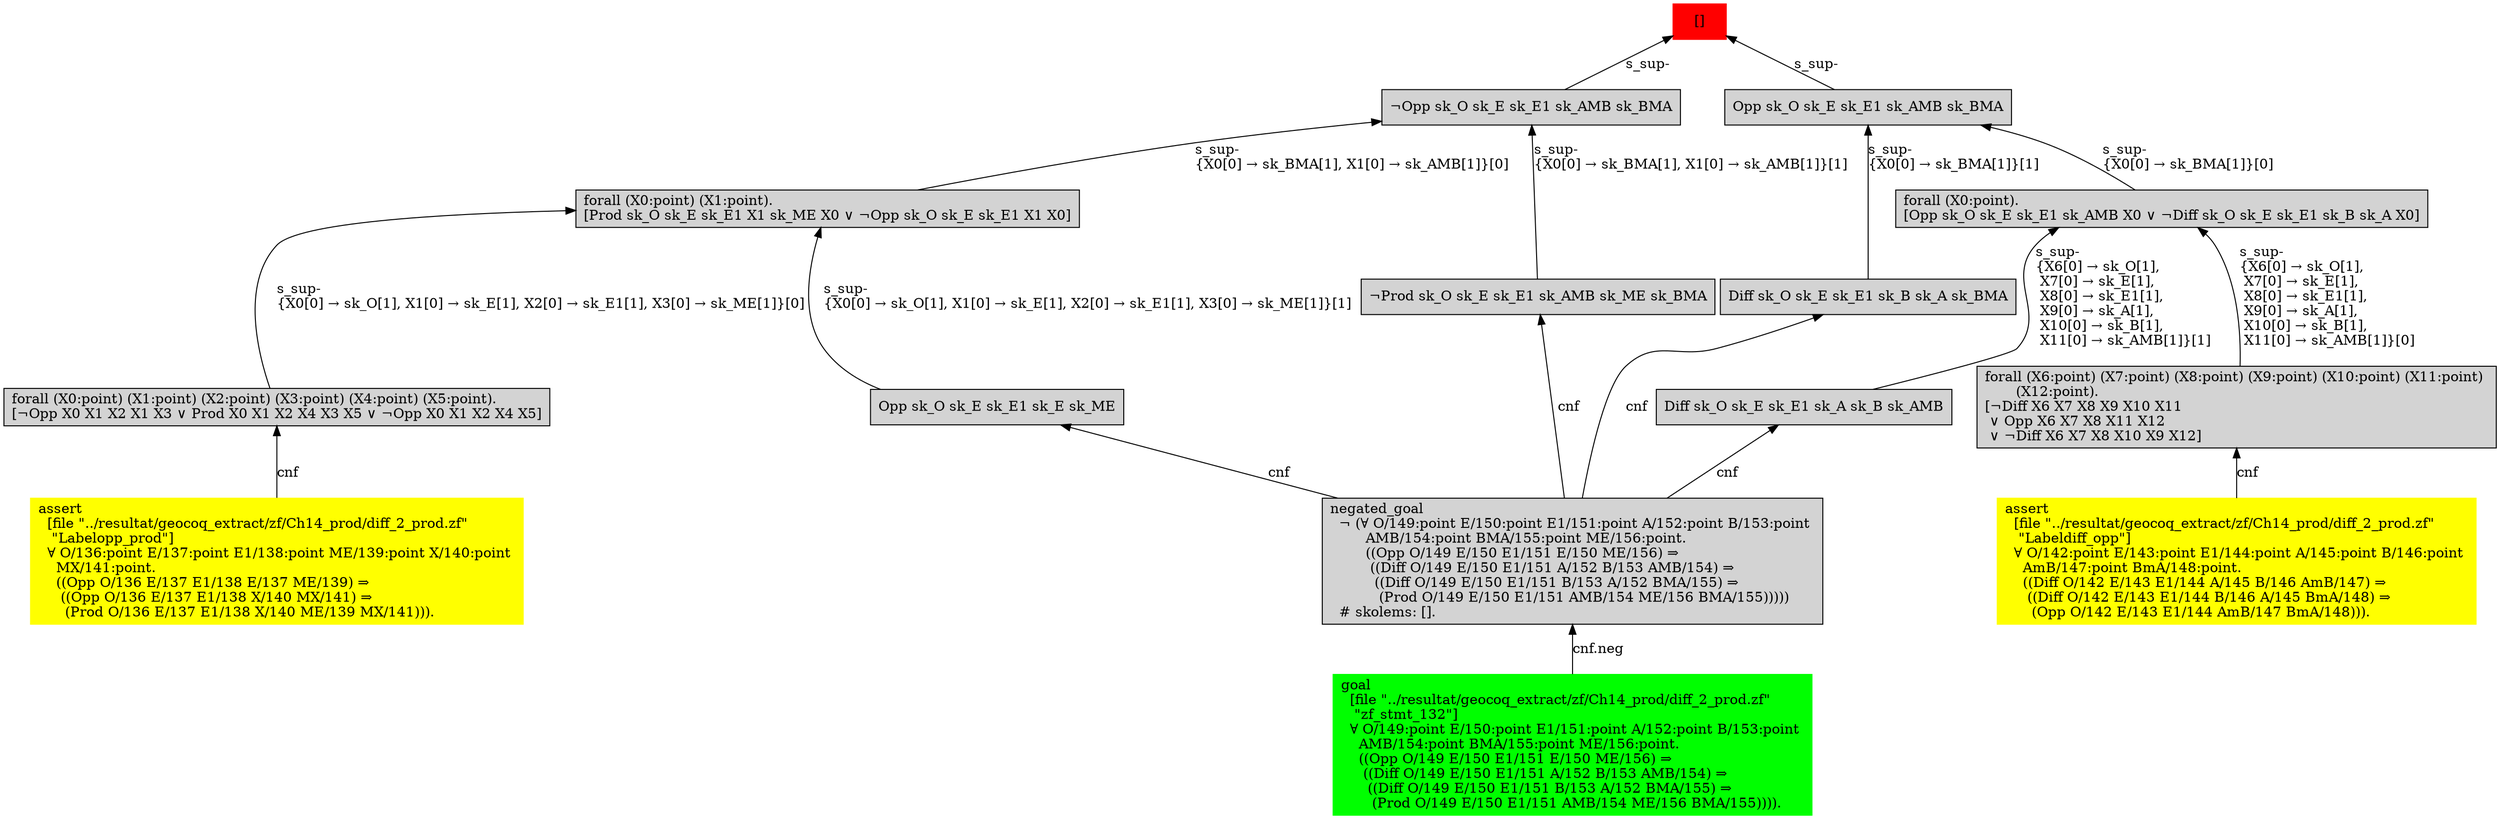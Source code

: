 digraph "unsat_graph" {
  vertex_0 [color=red, label="[]", shape=box, style=filled];
  vertex_0 -> vertex_1 [label="s_sup-\l", dir="back"];
  vertex_1 [shape=box, label="¬Opp sk_O sk_E sk_E1 sk_AMB sk_BMA\l", style=filled];
  vertex_1 -> vertex_2 [label="s_sup-\l\{X0[0] → sk_BMA[1], X1[0] → sk_AMB[1]\}[1]\l", dir="back"];
  vertex_2 [shape=box, label="¬Prod sk_O sk_E sk_E1 sk_AMB sk_ME sk_BMA\l", style=filled];
  vertex_2 -> vertex_3 [label="cnf", dir="back"];
  vertex_3 [shape=box, label="negated_goal\l  ¬ (∀ O/149:point E/150:point E1/151:point A/152:point B/153:point \l        AMB/154:point BMA/155:point ME/156:point.\l        ((Opp O/149 E/150 E1/151 E/150 ME/156) ⇒\l         ((Diff O/149 E/150 E1/151 A/152 B/153 AMB/154) ⇒\l          ((Diff O/149 E/150 E1/151 B/153 A/152 BMA/155) ⇒\l           (Prod O/149 E/150 E1/151 AMB/154 ME/156 BMA/155)))))\l  # skolems: [].\l", style=filled];
  vertex_3 -> vertex_4 [label="cnf.neg", dir="back"];
  vertex_4 [color=green, shape=box, label="goal\l  [file \"../resultat/geocoq_extract/zf/Ch14_prod/diff_2_prod.zf\" \l   \"zf_stmt_132\"]\l  ∀ O/149:point E/150:point E1/151:point A/152:point B/153:point \l    AMB/154:point BMA/155:point ME/156:point.\l    ((Opp O/149 E/150 E1/151 E/150 ME/156) ⇒\l     ((Diff O/149 E/150 E1/151 A/152 B/153 AMB/154) ⇒\l      ((Diff O/149 E/150 E1/151 B/153 A/152 BMA/155) ⇒\l       (Prod O/149 E/150 E1/151 AMB/154 ME/156 BMA/155)))).\l", style=filled];
  vertex_1 -> vertex_5 [label="s_sup-\l\{X0[0] → sk_BMA[1], X1[0] → sk_AMB[1]\}[0]\l", dir="back"];
  vertex_5 [shape=box, label="forall (X0:point) (X1:point).\l[Prod sk_O sk_E sk_E1 X1 sk_ME X0 ∨ ¬Opp sk_O sk_E sk_E1 X1 X0]\l", style=filled];
  vertex_5 -> vertex_6 [label="s_sup-\l\{X0[0] → sk_O[1], X1[0] → sk_E[1], X2[0] → sk_E1[1], X3[0] → sk_ME[1]\}[0]\l", dir="back"];
  vertex_6 [shape=box, label="forall (X0:point) (X1:point) (X2:point) (X3:point) (X4:point) (X5:point).\l[¬Opp X0 X1 X2 X1 X3 ∨ Prod X0 X1 X2 X4 X3 X5 ∨ ¬Opp X0 X1 X2 X4 X5]\l", style=filled];
  vertex_6 -> vertex_7 [label="cnf", dir="back"];
  vertex_7 [color=yellow, shape=box, label="assert\l  [file \"../resultat/geocoq_extract/zf/Ch14_prod/diff_2_prod.zf\" \l   \"Labelopp_prod\"]\l  ∀ O/136:point E/137:point E1/138:point ME/139:point X/140:point \l    MX/141:point.\l    ((Opp O/136 E/137 E1/138 E/137 ME/139) ⇒\l     ((Opp O/136 E/137 E1/138 X/140 MX/141) ⇒\l      (Prod O/136 E/137 E1/138 X/140 ME/139 MX/141))).\l", style=filled];
  vertex_5 -> vertex_8 [label="s_sup-\l\{X0[0] → sk_O[1], X1[0] → sk_E[1], X2[0] → sk_E1[1], X3[0] → sk_ME[1]\}[1]\l", dir="back"];
  vertex_8 [shape=box, label="Opp sk_O sk_E sk_E1 sk_E sk_ME\l", style=filled];
  vertex_8 -> vertex_3 [label="cnf", dir="back"];
  vertex_0 -> vertex_9 [label="s_sup-\l", dir="back"];
  vertex_9 [shape=box, label="Opp sk_O sk_E sk_E1 sk_AMB sk_BMA\l", style=filled];
  vertex_9 -> vertex_10 [label="s_sup-\l\{X0[0] → sk_BMA[1]\}[0]\l", dir="back"];
  vertex_10 [shape=box, label="forall (X0:point).\l[Opp sk_O sk_E sk_E1 sk_AMB X0 ∨ ¬Diff sk_O sk_E sk_E1 sk_B sk_A X0]\l", style=filled];
  vertex_10 -> vertex_11 [label="s_sup-\l\{X6[0] → sk_O[1], \l X7[0] → sk_E[1], \l X8[0] → sk_E1[1], \l X9[0] → sk_A[1], \l X10[0] → sk_B[1], \l X11[0] → sk_AMB[1]\}[0]\l", dir="back"];
  vertex_11 [shape=box, label="forall (X6:point) (X7:point) (X8:point) (X9:point) (X10:point) (X11:point) \l       (X12:point).\l[¬Diff X6 X7 X8 X9 X10 X11\l ∨ Opp X6 X7 X8 X11 X12\l ∨ ¬Diff X6 X7 X8 X10 X9 X12]\l", style=filled];
  vertex_11 -> vertex_12 [label="cnf", dir="back"];
  vertex_12 [color=yellow, shape=box, label="assert\l  [file \"../resultat/geocoq_extract/zf/Ch14_prod/diff_2_prod.zf\" \l   \"Labeldiff_opp\"]\l  ∀ O/142:point E/143:point E1/144:point A/145:point B/146:point \l    AmB/147:point BmA/148:point.\l    ((Diff O/142 E/143 E1/144 A/145 B/146 AmB/147) ⇒\l     ((Diff O/142 E/143 E1/144 B/146 A/145 BmA/148) ⇒\l      (Opp O/142 E/143 E1/144 AmB/147 BmA/148))).\l", style=filled];
  vertex_10 -> vertex_13 [label="s_sup-\l\{X6[0] → sk_O[1], \l X7[0] → sk_E[1], \l X8[0] → sk_E1[1], \l X9[0] → sk_A[1], \l X10[0] → sk_B[1], \l X11[0] → sk_AMB[1]\}[1]\l", dir="back"];
  vertex_13 [shape=box, label="Diff sk_O sk_E sk_E1 sk_A sk_B sk_AMB\l", style=filled];
  vertex_13 -> vertex_3 [label="cnf", dir="back"];
  vertex_9 -> vertex_14 [label="s_sup-\l\{X0[0] → sk_BMA[1]\}[1]\l", dir="back"];
  vertex_14 [shape=box, label="Diff sk_O sk_E sk_E1 sk_B sk_A sk_BMA\l", style=filled];
  vertex_14 -> vertex_3 [label="cnf", dir="back"];
  }


